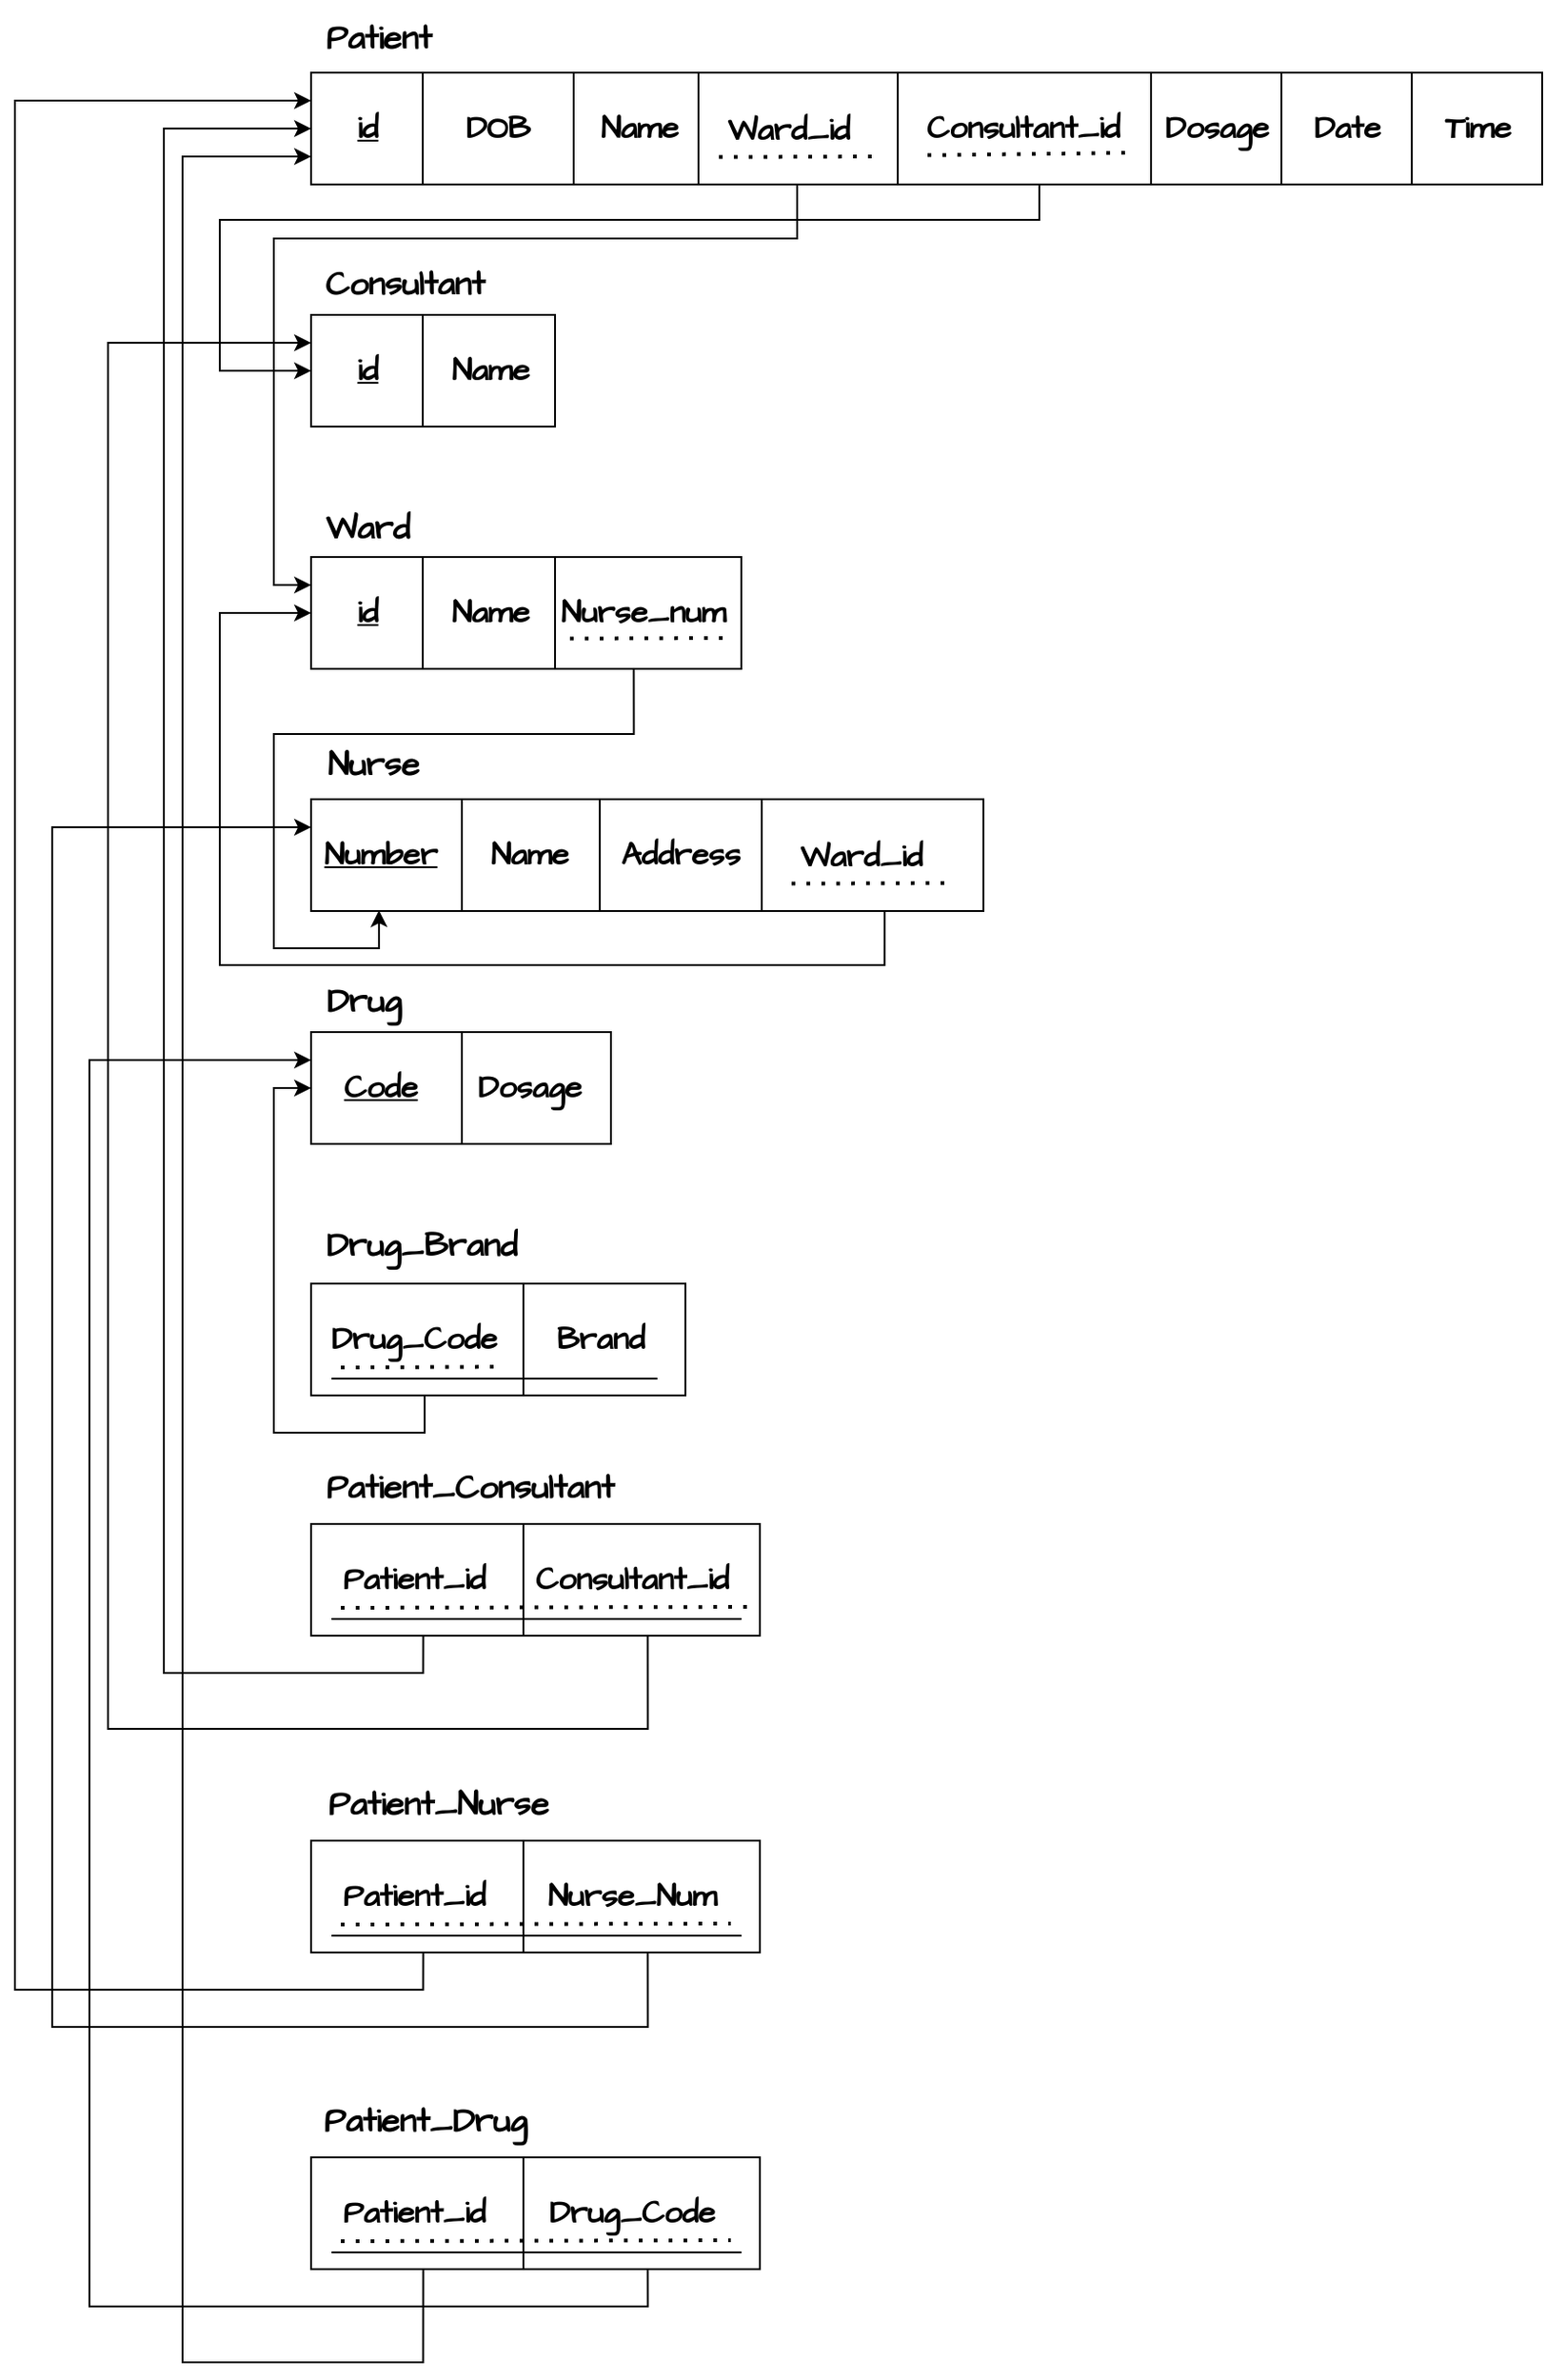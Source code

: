 <mxfile version="24.8.3">
  <diagram id="R2lEEEUBdFMjLlhIrx00" name="Page-1">
    <mxGraphModel dx="6100" dy="2845" grid="1" gridSize="10" guides="1" tooltips="1" connect="1" arrows="1" fold="1" page="1" pageScale="1" pageWidth="850" pageHeight="1100" math="0" shadow="0" extFonts="Permanent Marker^https://fonts.googleapis.com/css?family=Permanent+Marker">
      <root>
        <mxCell id="0" />
        <mxCell id="1" parent="0" />
        <mxCell id="RnRT4OO264XmgmjiF1xj-62" style="edgeStyle=orthogonalEdgeStyle;rounded=0;orthogonalLoop=1;jettySize=auto;html=1;exitX=0.75;exitY=1;exitDx=0;exitDy=0;entryX=0;entryY=0.25;entryDx=0;entryDy=0;" edge="1" parent="1" source="RnRT4OO264XmgmjiF1xj-3" target="RnRT4OO264XmgmjiF1xj-21">
          <mxGeometry relative="1" as="geometry">
            <Array as="points">
              <mxPoint x="380" y="171" />
              <mxPoint x="380" y="200" />
              <mxPoint x="99" y="200" />
              <mxPoint x="99" y="386" />
            </Array>
          </mxGeometry>
        </mxCell>
        <mxCell id="RnRT4OO264XmgmjiF1xj-68" style="edgeStyle=orthogonalEdgeStyle;rounded=0;orthogonalLoop=1;jettySize=auto;html=1;exitX=0.75;exitY=1;exitDx=0;exitDy=0;entryX=0;entryY=0.5;entryDx=0;entryDy=0;" edge="1" parent="1" source="RnRT4OO264XmgmjiF1xj-3" target="RnRT4OO264XmgmjiF1xj-14">
          <mxGeometry relative="1" as="geometry">
            <Array as="points">
              <mxPoint x="510" y="171" />
              <mxPoint x="510" y="190" />
              <mxPoint x="70" y="190" />
              <mxPoint x="70" y="271" />
            </Array>
          </mxGeometry>
        </mxCell>
        <mxCell id="RnRT4OO264XmgmjiF1xj-3" value="" style="rounded=0;whiteSpace=wrap;html=1;fontFamily=Architects Daughter;fontSource=https%3A%2F%2Ffonts.googleapis.com%2Fcss%3Ffamily%3DArchitects%2BDaughter;" vertex="1" parent="1">
          <mxGeometry x="119" y="111" width="661" height="60" as="geometry" />
        </mxCell>
        <mxCell id="RnRT4OO264XmgmjiF1xj-4" value="" style="endArrow=none;html=1;rounded=0;fontFamily=Architects Daughter;fontSource=https%3A%2F%2Ffonts.googleapis.com%2Fcss%3Ffamily%3DArchitects%2BDaughter;" edge="1" parent="1">
          <mxGeometry width="50" height="50" relative="1" as="geometry">
            <mxPoint x="179" y="171" as="sourcePoint" />
            <mxPoint x="179" y="111" as="targetPoint" />
          </mxGeometry>
        </mxCell>
        <mxCell id="RnRT4OO264XmgmjiF1xj-6" value="&lt;font style=&quot;font-size: 18px;&quot;&gt;&lt;b style=&quot;font-size: 18px;&quot;&gt;Patient&lt;/b&gt;&lt;/font&gt;" style="text;html=1;align=center;verticalAlign=middle;resizable=0;points=[];autosize=1;strokeColor=none;fillColor=none;fontFamily=Architects Daughter;fontSource=https%3A%2F%2Ffonts.googleapis.com%2Fcss%3Ffamily%3DArchitects%2BDaughter;fontSize=18;" vertex="1" parent="1">
          <mxGeometry x="115" y="72" width="80" height="40" as="geometry" />
        </mxCell>
        <mxCell id="RnRT4OO264XmgmjiF1xj-7" value="&lt;font style=&quot;font-size: 17px;&quot;&gt;&lt;b&gt;id&lt;/b&gt;&lt;/font&gt;" style="text;html=1;align=center;verticalAlign=middle;resizable=0;points=[];autosize=1;strokeColor=none;fillColor=none;fontStyle=4;fontFamily=Architects Daughter;fontSource=https%3A%2F%2Ffonts.googleapis.com%2Fcss%3Ffamily%3DArchitects%2BDaughter;" vertex="1" parent="1">
          <mxGeometry x="134" y="126" width="30" height="30" as="geometry" />
        </mxCell>
        <mxCell id="RnRT4OO264XmgmjiF1xj-8" value="&lt;font style=&quot;font-size: 17px;&quot;&gt;&lt;b&gt;DOB&lt;/b&gt;&lt;/font&gt;" style="text;html=1;align=center;verticalAlign=middle;resizable=0;points=[];autosize=1;strokeColor=none;fillColor=none;fontFamily=Architects Daughter;fontSource=https%3A%2F%2Ffonts.googleapis.com%2Fcss%3Ffamily%3DArchitects%2BDaughter;" vertex="1" parent="1">
          <mxGeometry x="189" y="126" width="60" height="30" as="geometry" />
        </mxCell>
        <mxCell id="RnRT4OO264XmgmjiF1xj-9" value="" style="endArrow=none;html=1;rounded=0;fontFamily=Architects Daughter;fontSource=https%3A%2F%2Ffonts.googleapis.com%2Fcss%3Ffamily%3DArchitects%2BDaughter;" edge="1" parent="1">
          <mxGeometry width="50" height="50" relative="1" as="geometry">
            <mxPoint x="260" y="171" as="sourcePoint" />
            <mxPoint x="260" y="111" as="targetPoint" />
          </mxGeometry>
        </mxCell>
        <mxCell id="RnRT4OO264XmgmjiF1xj-12" value="&lt;font style=&quot;font-size: 17px;&quot;&gt;&lt;b&gt;Name&lt;/b&gt;&lt;/font&gt;" style="text;html=1;align=center;verticalAlign=middle;resizable=0;points=[];autosize=1;strokeColor=none;fillColor=none;fontFamily=Architects Daughter;fontSource=https%3A%2F%2Ffonts.googleapis.com%2Fcss%3Ffamily%3DArchitects%2BDaughter;" vertex="1" parent="1">
          <mxGeometry x="260" y="126" width="70" height="30" as="geometry" />
        </mxCell>
        <mxCell id="RnRT4OO264XmgmjiF1xj-14" value="" style="rounded=0;whiteSpace=wrap;html=1;fontFamily=Architects Daughter;fontSource=https%3A%2F%2Ffonts.googleapis.com%2Fcss%3Ffamily%3DArchitects%2BDaughter;" vertex="1" parent="1">
          <mxGeometry x="119" y="241" width="131" height="60" as="geometry" />
        </mxCell>
        <mxCell id="RnRT4OO264XmgmjiF1xj-15" value="" style="endArrow=none;html=1;rounded=0;fontFamily=Architects Daughter;fontSource=https%3A%2F%2Ffonts.googleapis.com%2Fcss%3Ffamily%3DArchitects%2BDaughter;" edge="1" parent="1">
          <mxGeometry width="50" height="50" relative="1" as="geometry">
            <mxPoint x="179" y="301" as="sourcePoint" />
            <mxPoint x="179" y="241" as="targetPoint" />
          </mxGeometry>
        </mxCell>
        <mxCell id="RnRT4OO264XmgmjiF1xj-16" value="&lt;span style=&quot;font-size: 18px;&quot;&gt;&lt;b style=&quot;font-size: 18px;&quot;&gt;Consultant&lt;/b&gt;&lt;/span&gt;" style="text;html=1;align=center;verticalAlign=middle;resizable=0;points=[];autosize=1;strokeColor=none;fillColor=none;fontFamily=Architects Daughter;fontSource=https%3A%2F%2Ffonts.googleapis.com%2Fcss%3Ffamily%3DArchitects%2BDaughter;fontSize=18;" vertex="1" parent="1">
          <mxGeometry x="114" y="204" width="110" height="40" as="geometry" />
        </mxCell>
        <mxCell id="RnRT4OO264XmgmjiF1xj-17" value="&lt;font style=&quot;font-size: 17px;&quot;&gt;&lt;b&gt;id&lt;/b&gt;&lt;/font&gt;" style="text;html=1;align=center;verticalAlign=middle;resizable=0;points=[];autosize=1;strokeColor=none;fillColor=none;fontStyle=4;fontFamily=Architects Daughter;fontSource=https%3A%2F%2Ffonts.googleapis.com%2Fcss%3Ffamily%3DArchitects%2BDaughter;" vertex="1" parent="1">
          <mxGeometry x="134" y="256" width="30" height="30" as="geometry" />
        </mxCell>
        <mxCell id="RnRT4OO264XmgmjiF1xj-20" value="&lt;font style=&quot;font-size: 17px;&quot;&gt;&lt;b&gt;Name&lt;/b&gt;&lt;/font&gt;" style="text;html=1;align=center;verticalAlign=middle;resizable=0;points=[];autosize=1;strokeColor=none;fillColor=none;fontFamily=Architects Daughter;fontSource=https%3A%2F%2Ffonts.googleapis.com%2Fcss%3Ffamily%3DArchitects%2BDaughter;" vertex="1" parent="1">
          <mxGeometry x="180" y="256" width="70" height="30" as="geometry" />
        </mxCell>
        <mxCell id="RnRT4OO264XmgmjiF1xj-21" value="" style="rounded=0;whiteSpace=wrap;html=1;fontFamily=Architects Daughter;fontSource=https%3A%2F%2Ffonts.googleapis.com%2Fcss%3Ffamily%3DArchitects%2BDaughter;" vertex="1" parent="1">
          <mxGeometry x="119" y="371" width="231" height="60" as="geometry" />
        </mxCell>
        <mxCell id="RnRT4OO264XmgmjiF1xj-22" value="" style="endArrow=none;html=1;rounded=0;fontFamily=Architects Daughter;fontSource=https%3A%2F%2Ffonts.googleapis.com%2Fcss%3Ffamily%3DArchitects%2BDaughter;" edge="1" parent="1">
          <mxGeometry width="50" height="50" relative="1" as="geometry">
            <mxPoint x="179" y="431" as="sourcePoint" />
            <mxPoint x="179" y="371" as="targetPoint" />
          </mxGeometry>
        </mxCell>
        <mxCell id="RnRT4OO264XmgmjiF1xj-23" value="&lt;span style=&quot;font-size: 18px;&quot;&gt;&lt;b style=&quot;font-size: 18px;&quot;&gt;Ward&lt;/b&gt;&lt;/span&gt;" style="text;html=1;align=center;verticalAlign=middle;resizable=0;points=[];autosize=1;strokeColor=none;fillColor=none;fontFamily=Architects Daughter;fontSource=https%3A%2F%2Ffonts.googleapis.com%2Fcss%3Ffamily%3DArchitects%2BDaughter;fontSize=18;" vertex="1" parent="1">
          <mxGeometry x="114" y="335" width="70" height="40" as="geometry" />
        </mxCell>
        <mxCell id="RnRT4OO264XmgmjiF1xj-24" value="&lt;font style=&quot;font-size: 17px;&quot;&gt;&lt;b&gt;id&lt;/b&gt;&lt;/font&gt;" style="text;html=1;align=center;verticalAlign=middle;resizable=0;points=[];autosize=1;strokeColor=none;fillColor=none;fontStyle=4;fontFamily=Architects Daughter;fontSource=https%3A%2F%2Ffonts.googleapis.com%2Fcss%3Ffamily%3DArchitects%2BDaughter;" vertex="1" parent="1">
          <mxGeometry x="134" y="386" width="30" height="30" as="geometry" />
        </mxCell>
        <mxCell id="RnRT4OO264XmgmjiF1xj-25" value="&lt;font style=&quot;font-size: 17px;&quot;&gt;&lt;b&gt;Name&lt;/b&gt;&lt;/font&gt;" style="text;html=1;align=center;verticalAlign=middle;resizable=0;points=[];autosize=1;strokeColor=none;fillColor=none;fontFamily=Architects Daughter;fontSource=https%3A%2F%2Ffonts.googleapis.com%2Fcss%3Ffamily%3DArchitects%2BDaughter;" vertex="1" parent="1">
          <mxGeometry x="180" y="386" width="70" height="30" as="geometry" />
        </mxCell>
        <mxCell id="RnRT4OO264XmgmjiF1xj-57" style="edgeStyle=orthogonalEdgeStyle;rounded=0;orthogonalLoop=1;jettySize=auto;html=1;exitX=0.853;exitY=0.967;exitDx=0;exitDy=0;entryX=0;entryY=0.5;entryDx=0;entryDy=0;exitPerimeter=0;" edge="1" parent="1" source="RnRT4OO264XmgmjiF1xj-26" target="RnRT4OO264XmgmjiF1xj-21">
          <mxGeometry relative="1" as="geometry">
            <Array as="points">
              <mxPoint x="427" y="590" />
              <mxPoint x="70" y="590" />
              <mxPoint x="70" y="401" />
            </Array>
          </mxGeometry>
        </mxCell>
        <mxCell id="RnRT4OO264XmgmjiF1xj-26" value="" style="rounded=0;whiteSpace=wrap;html=1;fontFamily=Architects Daughter;fontSource=https%3A%2F%2Ffonts.googleapis.com%2Fcss%3Ffamily%3DArchitects%2BDaughter;" vertex="1" parent="1">
          <mxGeometry x="119" y="501" width="361" height="60" as="geometry" />
        </mxCell>
        <mxCell id="RnRT4OO264XmgmjiF1xj-27" value="" style="endArrow=none;html=1;rounded=0;fontFamily=Architects Daughter;fontSource=https%3A%2F%2Ffonts.googleapis.com%2Fcss%3Ffamily%3DArchitects%2BDaughter;" edge="1" parent="1">
          <mxGeometry width="50" height="50" relative="1" as="geometry">
            <mxPoint x="200" y="561" as="sourcePoint" />
            <mxPoint x="200" y="501" as="targetPoint" />
          </mxGeometry>
        </mxCell>
        <mxCell id="RnRT4OO264XmgmjiF1xj-28" value="&lt;span style=&quot;font-size: 18px;&quot;&gt;&lt;b style=&quot;font-size: 18px;&quot;&gt;Nurse&lt;/b&gt;&lt;/span&gt;" style="text;html=1;align=center;verticalAlign=middle;resizable=0;points=[];autosize=1;strokeColor=none;fillColor=none;fontFamily=Architects Daughter;fontSource=https%3A%2F%2Ffonts.googleapis.com%2Fcss%3Ffamily%3DArchitects%2BDaughter;fontSize=18;" vertex="1" parent="1">
          <mxGeometry x="117" y="462" width="70" height="40" as="geometry" />
        </mxCell>
        <mxCell id="RnRT4OO264XmgmjiF1xj-29" value="&lt;font style=&quot;font-size: 17px;&quot;&gt;&lt;b&gt;Number&lt;/b&gt;&lt;/font&gt;" style="text;html=1;align=center;verticalAlign=middle;resizable=0;points=[];autosize=1;strokeColor=none;fillColor=none;fontStyle=4;fontFamily=Architects Daughter;fontSource=https%3A%2F%2Ffonts.googleapis.com%2Fcss%3Ffamily%3DArchitects%2BDaughter;" vertex="1" parent="1">
          <mxGeometry x="116" y="516" width="80" height="30" as="geometry" />
        </mxCell>
        <mxCell id="RnRT4OO264XmgmjiF1xj-30" value="&lt;font style=&quot;font-size: 17px;&quot;&gt;&lt;b&gt;Name&lt;/b&gt;&lt;/font&gt;" style="text;html=1;align=center;verticalAlign=middle;resizable=0;points=[];autosize=1;strokeColor=none;fillColor=none;fontFamily=Architects Daughter;fontSource=https%3A%2F%2Ffonts.googleapis.com%2Fcss%3Ffamily%3DArchitects%2BDaughter;" vertex="1" parent="1">
          <mxGeometry x="201" y="516" width="70" height="30" as="geometry" />
        </mxCell>
        <mxCell id="RnRT4OO264XmgmjiF1xj-31" value="" style="endArrow=none;html=1;rounded=0;fontFamily=Architects Daughter;fontSource=https%3A%2F%2Ffonts.googleapis.com%2Fcss%3Ffamily%3DArchitects%2BDaughter;" edge="1" parent="1">
          <mxGeometry width="50" height="50" relative="1" as="geometry">
            <mxPoint x="274" y="561" as="sourcePoint" />
            <mxPoint x="274" y="501" as="targetPoint" />
          </mxGeometry>
        </mxCell>
        <mxCell id="RnRT4OO264XmgmjiF1xj-32" value="&lt;font style=&quot;font-size: 17px;&quot;&gt;&lt;b&gt;Address&lt;/b&gt;&lt;/font&gt;" style="text;html=1;align=center;verticalAlign=middle;resizable=0;points=[];autosize=1;strokeColor=none;fillColor=none;fontFamily=Architects Daughter;fontSource=https%3A%2F%2Ffonts.googleapis.com%2Fcss%3Ffamily%3DArchitects%2BDaughter;" vertex="1" parent="1">
          <mxGeometry x="272" y="516" width="90" height="30" as="geometry" />
        </mxCell>
        <mxCell id="RnRT4OO264XmgmjiF1xj-33" value="" style="rounded=0;whiteSpace=wrap;html=1;fontFamily=Architects Daughter;fontSource=https%3A%2F%2Ffonts.googleapis.com%2Fcss%3Ffamily%3DArchitects%2BDaughter;" vertex="1" parent="1">
          <mxGeometry x="119" y="626" width="161" height="60" as="geometry" />
        </mxCell>
        <mxCell id="RnRT4OO264XmgmjiF1xj-34" value="" style="endArrow=none;html=1;rounded=0;fontFamily=Architects Daughter;fontSource=https%3A%2F%2Ffonts.googleapis.com%2Fcss%3Ffamily%3DArchitects%2BDaughter;" edge="1" parent="1">
          <mxGeometry width="50" height="50" relative="1" as="geometry">
            <mxPoint x="200" y="686" as="sourcePoint" />
            <mxPoint x="200" y="626" as="targetPoint" />
          </mxGeometry>
        </mxCell>
        <mxCell id="RnRT4OO264XmgmjiF1xj-35" value="&lt;font style=&quot;font-size: 17px;&quot;&gt;&lt;b&gt;Code&lt;/b&gt;&lt;/font&gt;" style="text;html=1;align=center;verticalAlign=middle;resizable=0;points=[];autosize=1;strokeColor=none;fillColor=none;fontStyle=4;fontFamily=Architects Daughter;fontSource=https%3A%2F%2Ffonts.googleapis.com%2Fcss%3Ffamily%3DArchitects%2BDaughter;" vertex="1" parent="1">
          <mxGeometry x="126" y="641" width="60" height="30" as="geometry" />
        </mxCell>
        <mxCell id="RnRT4OO264XmgmjiF1xj-36" value="&lt;font style=&quot;font-size: 17px;&quot;&gt;&lt;b&gt;Dosage&lt;/b&gt;&lt;/font&gt;" style="text;html=1;align=center;verticalAlign=middle;resizable=0;points=[];autosize=1;strokeColor=none;fillColor=none;fontFamily=Architects Daughter;fontSource=https%3A%2F%2Ffonts.googleapis.com%2Fcss%3Ffamily%3DArchitects%2BDaughter;" vertex="1" parent="1">
          <mxGeometry x="196" y="641" width="80" height="30" as="geometry" />
        </mxCell>
        <mxCell id="RnRT4OO264XmgmjiF1xj-39" value="&lt;span style=&quot;font-size: 18px;&quot;&gt;&lt;b style=&quot;font-size: 18px;&quot;&gt;Drug&lt;/b&gt;&lt;/span&gt;" style="text;html=1;align=center;verticalAlign=middle;resizable=0;points=[];autosize=1;strokeColor=none;fillColor=none;fontFamily=Architects Daughter;fontSource=https%3A%2F%2Ffonts.googleapis.com%2Fcss%3Ffamily%3DArchitects%2BDaughter;fontSize=18;" vertex="1" parent="1">
          <mxGeometry x="117" y="589" width="60" height="40" as="geometry" />
        </mxCell>
        <mxCell id="RnRT4OO264XmgmjiF1xj-47" style="edgeStyle=orthogonalEdgeStyle;rounded=0;orthogonalLoop=1;jettySize=auto;html=1;exitX=0.25;exitY=1;exitDx=0;exitDy=0;entryX=0;entryY=0.5;entryDx=0;entryDy=0;" edge="1" parent="1" source="RnRT4OO264XmgmjiF1xj-40" target="RnRT4OO264XmgmjiF1xj-33">
          <mxGeometry relative="1" as="geometry">
            <Array as="points">
              <mxPoint x="180" y="821" />
              <mxPoint x="180" y="841" />
              <mxPoint x="99" y="841" />
              <mxPoint x="99" y="656" />
            </Array>
          </mxGeometry>
        </mxCell>
        <mxCell id="RnRT4OO264XmgmjiF1xj-40" value="" style="rounded=0;whiteSpace=wrap;html=1;fontFamily=Architects Daughter;fontSource=https%3A%2F%2Ffonts.googleapis.com%2Fcss%3Ffamily%3DArchitects%2BDaughter;" vertex="1" parent="1">
          <mxGeometry x="119" y="761" width="201" height="60" as="geometry" />
        </mxCell>
        <mxCell id="RnRT4OO264XmgmjiF1xj-41" value="" style="endArrow=none;html=1;rounded=0;fontFamily=Architects Daughter;fontSource=https%3A%2F%2Ffonts.googleapis.com%2Fcss%3Ffamily%3DArchitects%2BDaughter;" edge="1" parent="1">
          <mxGeometry width="50" height="50" relative="1" as="geometry">
            <mxPoint x="233.02" y="821" as="sourcePoint" />
            <mxPoint x="233.02" y="761" as="targetPoint" />
          </mxGeometry>
        </mxCell>
        <mxCell id="RnRT4OO264XmgmjiF1xj-42" value="&lt;font style=&quot;font-size: 17px;&quot;&gt;&lt;b&gt;Drug_Code&lt;/b&gt;&lt;/font&gt;" style="text;html=1;align=center;verticalAlign=middle;resizable=0;points=[];autosize=1;strokeColor=none;fillColor=none;fontStyle=0;fontFamily=Architects Daughter;fontSource=https%3A%2F%2Ffonts.googleapis.com%2Fcss%3Ffamily%3DArchitects%2BDaughter;" vertex="1" parent="1">
          <mxGeometry x="119" y="776" width="110" height="30" as="geometry" />
        </mxCell>
        <mxCell id="RnRT4OO264XmgmjiF1xj-43" value="&lt;font style=&quot;font-size: 17px;&quot;&gt;&lt;b&gt;Brand&lt;/b&gt;&lt;/font&gt;" style="text;html=1;align=center;verticalAlign=middle;resizable=0;points=[];autosize=1;strokeColor=none;fillColor=none;fontFamily=Architects Daughter;fontSource=https%3A%2F%2Ffonts.googleapis.com%2Fcss%3Ffamily%3DArchitects%2BDaughter;" vertex="1" parent="1">
          <mxGeometry x="239" y="776" width="70" height="30" as="geometry" />
        </mxCell>
        <mxCell id="RnRT4OO264XmgmjiF1xj-44" value="&lt;span style=&quot;font-size: 18px;&quot;&gt;&lt;b style=&quot;font-size: 18px;&quot;&gt;Drug_Brand&lt;/b&gt;&lt;/span&gt;" style="text;html=1;align=center;verticalAlign=middle;resizable=0;points=[];autosize=1;strokeColor=none;fillColor=none;fontFamily=Architects Daughter;fontSource=https%3A%2F%2Ffonts.googleapis.com%2Fcss%3Ffamily%3DArchitects%2BDaughter;fontSize=18;" vertex="1" parent="1">
          <mxGeometry x="113" y="720" width="130" height="40" as="geometry" />
        </mxCell>
        <mxCell id="RnRT4OO264XmgmjiF1xj-45" value="" style="endArrow=none;dashed=1;html=1;dashPattern=1 3;strokeWidth=2;rounded=0;entryX=0.916;entryY=1.121;entryDx=0;entryDy=0;entryPerimeter=0;" edge="1" parent="1">
          <mxGeometry width="50" height="50" relative="1" as="geometry">
            <mxPoint x="135" y="806" as="sourcePoint" />
            <mxPoint x="220.76" y="805.63" as="targetPoint" />
          </mxGeometry>
        </mxCell>
        <mxCell id="RnRT4OO264XmgmjiF1xj-46" value="" style="endArrow=none;html=1;rounded=0;entryX=0.95;entryY=0.9;entryDx=0;entryDy=0;entryPerimeter=0;" edge="1" parent="1">
          <mxGeometry width="50" height="50" relative="1" as="geometry">
            <mxPoint x="130" y="812" as="sourcePoint" />
            <mxPoint x="304.95" y="812" as="targetPoint" />
          </mxGeometry>
        </mxCell>
        <mxCell id="RnRT4OO264XmgmjiF1xj-48" value="" style="endArrow=none;html=1;rounded=0;fontFamily=Architects Daughter;fontSource=https%3A%2F%2Ffonts.googleapis.com%2Fcss%3Ffamily%3DArchitects%2BDaughter;" edge="1" parent="1">
          <mxGeometry width="50" height="50" relative="1" as="geometry">
            <mxPoint x="250" y="431" as="sourcePoint" />
            <mxPoint x="250" y="371" as="targetPoint" />
          </mxGeometry>
        </mxCell>
        <mxCell id="RnRT4OO264XmgmjiF1xj-49" value="&lt;font style=&quot;font-size: 17px;&quot;&gt;&lt;b&gt;Nurse_num&lt;/b&gt;&lt;/font&gt;" style="text;html=1;align=center;verticalAlign=middle;resizable=0;points=[];autosize=1;strokeColor=none;fillColor=none;fontFamily=Architects Daughter;fontSource=https%3A%2F%2Ffonts.googleapis.com%2Fcss%3Ffamily%3DArchitects%2BDaughter;" vertex="1" parent="1">
          <mxGeometry x="242" y="386" width="110" height="30" as="geometry" />
        </mxCell>
        <mxCell id="RnRT4OO264XmgmjiF1xj-50" value="" style="endArrow=none;dashed=1;html=1;dashPattern=1 3;strokeWidth=2;rounded=0;entryX=0.919;entryY=0.949;entryDx=0;entryDy=0;entryPerimeter=0;" edge="1" parent="1">
          <mxGeometry width="50" height="50" relative="1" as="geometry">
            <mxPoint x="258" y="414.78" as="sourcePoint" />
            <mxPoint x="340.09" y="414.47" as="targetPoint" />
          </mxGeometry>
        </mxCell>
        <mxCell id="RnRT4OO264XmgmjiF1xj-52" style="edgeStyle=orthogonalEdgeStyle;rounded=0;orthogonalLoop=1;jettySize=auto;html=1;exitX=0.75;exitY=1;exitDx=0;exitDy=0;entryX=0.101;entryY=0.993;entryDx=0;entryDy=0;entryPerimeter=0;" edge="1" parent="1" source="RnRT4OO264XmgmjiF1xj-21" target="RnRT4OO264XmgmjiF1xj-26">
          <mxGeometry relative="1" as="geometry" />
        </mxCell>
        <mxCell id="RnRT4OO264XmgmjiF1xj-54" value="&lt;span style=&quot;font-size: 17px;&quot;&gt;&lt;b&gt;Ward_id&lt;/b&gt;&lt;/span&gt;" style="text;html=1;align=center;verticalAlign=middle;resizable=0;points=[];autosize=1;strokeColor=none;fillColor=none;fontFamily=Architects Daughter;fontSource=https%3A%2F%2Ffonts.googleapis.com%2Fcss%3Ffamily%3DArchitects%2BDaughter;" vertex="1" parent="1">
          <mxGeometry x="369" y="517" width="90" height="30" as="geometry" />
        </mxCell>
        <mxCell id="RnRT4OO264XmgmjiF1xj-55" value="" style="endArrow=none;html=1;rounded=0;fontFamily=Architects Daughter;fontSource=https%3A%2F%2Ffonts.googleapis.com%2Fcss%3Ffamily%3DArchitects%2BDaughter;" edge="1" parent="1">
          <mxGeometry width="50" height="50" relative="1" as="geometry">
            <mxPoint x="361" y="561" as="sourcePoint" />
            <mxPoint x="361" y="501" as="targetPoint" />
          </mxGeometry>
        </mxCell>
        <mxCell id="RnRT4OO264XmgmjiF1xj-56" value="" style="endArrow=none;dashed=1;html=1;dashPattern=1 3;strokeWidth=2;rounded=0;entryX=0.919;entryY=0.949;entryDx=0;entryDy=0;entryPerimeter=0;" edge="1" parent="1">
          <mxGeometry width="50" height="50" relative="1" as="geometry">
            <mxPoint x="377" y="546.31" as="sourcePoint" />
            <mxPoint x="459.09" y="546" as="targetPoint" />
          </mxGeometry>
        </mxCell>
        <mxCell id="RnRT4OO264XmgmjiF1xj-58" value="" style="endArrow=none;dashed=1;html=1;dashPattern=1 3;strokeWidth=2;rounded=0;entryX=0.919;entryY=0.949;entryDx=0;entryDy=0;entryPerimeter=0;" edge="1" parent="1">
          <mxGeometry width="50" height="50" relative="1" as="geometry">
            <mxPoint x="338" y="156.31" as="sourcePoint" />
            <mxPoint x="420.09" y="156" as="targetPoint" />
          </mxGeometry>
        </mxCell>
        <mxCell id="RnRT4OO264XmgmjiF1xj-59" value="&lt;span style=&quot;font-size: 17px;&quot;&gt;&lt;b&gt;Ward_id&lt;/b&gt;&lt;/span&gt;" style="text;html=1;align=center;verticalAlign=middle;resizable=0;points=[];autosize=1;strokeColor=none;fillColor=none;fontFamily=Architects Daughter;fontSource=https%3A%2F%2Ffonts.googleapis.com%2Fcss%3Ffamily%3DArchitects%2BDaughter;" vertex="1" parent="1">
          <mxGeometry x="330" y="127" width="90" height="30" as="geometry" />
        </mxCell>
        <mxCell id="RnRT4OO264XmgmjiF1xj-61" value="" style="endArrow=none;html=1;rounded=0;fontFamily=Architects Daughter;fontSource=https%3A%2F%2Ffonts.googleapis.com%2Fcss%3Ffamily%3DArchitects%2BDaughter;" edge="1" parent="1">
          <mxGeometry width="50" height="50" relative="1" as="geometry">
            <mxPoint x="327" y="171" as="sourcePoint" />
            <mxPoint x="327" y="111" as="targetPoint" />
          </mxGeometry>
        </mxCell>
        <mxCell id="RnRT4OO264XmgmjiF1xj-64" value="" style="endArrow=none;dashed=1;html=1;dashPattern=1 3;strokeWidth=2;rounded=0;entryX=0.919;entryY=0.949;entryDx=0;entryDy=0;entryPerimeter=0;" edge="1" parent="1">
          <mxGeometry width="50" height="50" relative="1" as="geometry">
            <mxPoint x="532.09" y="155" as="sourcePoint" />
            <mxPoint x="532.09" y="155" as="targetPoint" />
          </mxGeometry>
        </mxCell>
        <mxCell id="RnRT4OO264XmgmjiF1xj-66" value="" style="endArrow=none;html=1;rounded=0;fontFamily=Architects Daughter;fontSource=https%3A%2F%2Ffonts.googleapis.com%2Fcss%3Ffamily%3DArchitects%2BDaughter;" edge="1" parent="1">
          <mxGeometry width="50" height="50" relative="1" as="geometry">
            <mxPoint x="434" y="171" as="sourcePoint" />
            <mxPoint x="434" y="111" as="targetPoint" />
          </mxGeometry>
        </mxCell>
        <mxCell id="RnRT4OO264XmgmjiF1xj-67" value="" style="endArrow=none;dashed=1;html=1;dashPattern=1 3;strokeWidth=2;rounded=0;entryX=0.954;entryY=0.933;entryDx=0;entryDy=0;entryPerimeter=0;" edge="1" parent="1" target="RnRT4OO264XmgmjiF1xj-65">
          <mxGeometry width="50" height="50" relative="1" as="geometry">
            <mxPoint x="450" y="155.31" as="sourcePoint" />
            <mxPoint x="560.47" y="153.47" as="targetPoint" />
          </mxGeometry>
        </mxCell>
        <mxCell id="RnRT4OO264XmgmjiF1xj-65" value="&lt;span style=&quot;font-size: 17px;&quot;&gt;&lt;b&gt;Consultant_id&lt;/b&gt;&lt;/span&gt;" style="text;html=1;align=center;verticalAlign=middle;resizable=0;points=[];autosize=1;strokeColor=none;fillColor=none;fontFamily=Architects Daughter;fontSource=https%3A%2F%2Ffonts.googleapis.com%2Fcss%3Ffamily%3DArchitects%2BDaughter;" vertex="1" parent="1">
          <mxGeometry x="436" y="126" width="130" height="30" as="geometry" />
        </mxCell>
        <mxCell id="RnRT4OO264XmgmjiF1xj-79" style="edgeStyle=orthogonalEdgeStyle;rounded=0;orthogonalLoop=1;jettySize=auto;html=1;exitX=0.25;exitY=1;exitDx=0;exitDy=0;entryX=0;entryY=0.5;entryDx=0;entryDy=0;" edge="1" parent="1" source="RnRT4OO264XmgmjiF1xj-69" target="RnRT4OO264XmgmjiF1xj-3">
          <mxGeometry relative="1" as="geometry">
            <Array as="points">
              <mxPoint x="179" y="970" />
              <mxPoint x="40" y="970" />
              <mxPoint x="40" y="141" />
            </Array>
          </mxGeometry>
        </mxCell>
        <mxCell id="RnRT4OO264XmgmjiF1xj-80" style="edgeStyle=orthogonalEdgeStyle;rounded=0;orthogonalLoop=1;jettySize=auto;html=1;exitX=0.75;exitY=1;exitDx=0;exitDy=0;entryX=0;entryY=0.25;entryDx=0;entryDy=0;" edge="1" parent="1" source="RnRT4OO264XmgmjiF1xj-69" target="RnRT4OO264XmgmjiF1xj-14">
          <mxGeometry relative="1" as="geometry">
            <Array as="points">
              <mxPoint x="300" y="1000" />
              <mxPoint x="10" y="1000" />
              <mxPoint x="10" y="256" />
            </Array>
          </mxGeometry>
        </mxCell>
        <mxCell id="RnRT4OO264XmgmjiF1xj-69" value="" style="rounded=0;whiteSpace=wrap;html=1;fontFamily=Architects Daughter;fontSource=https%3A%2F%2Ffonts.googleapis.com%2Fcss%3Ffamily%3DArchitects%2BDaughter;" vertex="1" parent="1">
          <mxGeometry x="119" y="890" width="241" height="60" as="geometry" />
        </mxCell>
        <mxCell id="RnRT4OO264XmgmjiF1xj-70" value="" style="endArrow=none;html=1;rounded=0;fontFamily=Architects Daughter;fontSource=https%3A%2F%2Ffonts.googleapis.com%2Fcss%3Ffamily%3DArchitects%2BDaughter;" edge="1" parent="1">
          <mxGeometry width="50" height="50" relative="1" as="geometry">
            <mxPoint x="233.02" y="950" as="sourcePoint" />
            <mxPoint x="233.02" y="890" as="targetPoint" />
          </mxGeometry>
        </mxCell>
        <mxCell id="RnRT4OO264XmgmjiF1xj-71" value="&lt;font style=&quot;font-size: 17px;&quot;&gt;&lt;b&gt;Patient_id&lt;/b&gt;&lt;/font&gt;" style="text;html=1;align=center;verticalAlign=middle;resizable=0;points=[];autosize=1;strokeColor=none;fillColor=none;fontStyle=0;fontFamily=Architects Daughter;fontSource=https%3A%2F%2Ffonts.googleapis.com%2Fcss%3Ffamily%3DArchitects%2BDaughter;" vertex="1" parent="1">
          <mxGeometry x="124" y="905" width="100" height="30" as="geometry" />
        </mxCell>
        <mxCell id="RnRT4OO264XmgmjiF1xj-72" value="&lt;font style=&quot;font-size: 17px;&quot;&gt;&lt;b&gt;Consultant_id&lt;/b&gt;&lt;/font&gt;" style="text;html=1;align=center;verticalAlign=middle;resizable=0;points=[];autosize=1;strokeColor=none;fillColor=none;fontFamily=Architects Daughter;fontSource=https%3A%2F%2Ffonts.googleapis.com%2Fcss%3Ffamily%3DArchitects%2BDaughter;" vertex="1" parent="1">
          <mxGeometry x="226" y="905" width="130" height="30" as="geometry" />
        </mxCell>
        <mxCell id="RnRT4OO264XmgmjiF1xj-73" value="" style="endArrow=none;dashed=1;html=1;dashPattern=1 3;strokeWidth=2;rounded=0;entryX=0.985;entryY=0.984;entryDx=0;entryDy=0;entryPerimeter=0;" edge="1" parent="1" target="RnRT4OO264XmgmjiF1xj-72">
          <mxGeometry width="50" height="50" relative="1" as="geometry">
            <mxPoint x="135" y="935" as="sourcePoint" />
            <mxPoint x="220.76" y="934.63" as="targetPoint" />
          </mxGeometry>
        </mxCell>
        <mxCell id="RnRT4OO264XmgmjiF1xj-74" value="" style="endArrow=none;html=1;rounded=0;entryX=0.959;entryY=0.85;entryDx=0;entryDy=0;entryPerimeter=0;" edge="1" parent="1" target="RnRT4OO264XmgmjiF1xj-69">
          <mxGeometry width="50" height="50" relative="1" as="geometry">
            <mxPoint x="130" y="941" as="sourcePoint" />
            <mxPoint x="304.95" y="941" as="targetPoint" />
          </mxGeometry>
        </mxCell>
        <mxCell id="RnRT4OO264XmgmjiF1xj-77" value="&lt;span style=&quot;font-size: 18px;&quot;&gt;&lt;b style=&quot;font-size: 18px;&quot;&gt;Patient_Consultant&lt;/b&gt;&lt;/span&gt;" style="text;html=1;align=center;verticalAlign=middle;resizable=0;points=[];autosize=1;strokeColor=none;fillColor=none;fontFamily=Architects Daughter;fontSource=https%3A%2F%2Ffonts.googleapis.com%2Fcss%3Ffamily%3DArchitects%2BDaughter;fontSize=18;" vertex="1" parent="1">
          <mxGeometry x="114" y="850" width="180" height="40" as="geometry" />
        </mxCell>
        <mxCell id="RnRT4OO264XmgmjiF1xj-94" style="edgeStyle=orthogonalEdgeStyle;rounded=0;orthogonalLoop=1;jettySize=auto;html=1;exitX=0.25;exitY=1;exitDx=0;exitDy=0;entryX=0;entryY=0.25;entryDx=0;entryDy=0;" edge="1" parent="1" source="RnRT4OO264XmgmjiF1xj-87" target="RnRT4OO264XmgmjiF1xj-3">
          <mxGeometry relative="1" as="geometry">
            <Array as="points">
              <mxPoint x="179" y="1140" />
              <mxPoint x="-40" y="1140" />
              <mxPoint x="-40" y="126" />
            </Array>
          </mxGeometry>
        </mxCell>
        <mxCell id="RnRT4OO264XmgmjiF1xj-95" style="edgeStyle=orthogonalEdgeStyle;rounded=0;orthogonalLoop=1;jettySize=auto;html=1;exitX=0.75;exitY=1;exitDx=0;exitDy=0;entryX=0;entryY=0.25;entryDx=0;entryDy=0;" edge="1" parent="1" source="RnRT4OO264XmgmjiF1xj-87" target="RnRT4OO264XmgmjiF1xj-26">
          <mxGeometry relative="1" as="geometry">
            <Array as="points">
              <mxPoint x="300" y="1160" />
              <mxPoint x="-20" y="1160" />
              <mxPoint x="-20" y="516" />
            </Array>
          </mxGeometry>
        </mxCell>
        <mxCell id="RnRT4OO264XmgmjiF1xj-87" value="" style="rounded=0;whiteSpace=wrap;html=1;fontFamily=Architects Daughter;fontSource=https%3A%2F%2Ffonts.googleapis.com%2Fcss%3Ffamily%3DArchitects%2BDaughter;" vertex="1" parent="1">
          <mxGeometry x="119" y="1060" width="241" height="60" as="geometry" />
        </mxCell>
        <mxCell id="RnRT4OO264XmgmjiF1xj-88" value="" style="endArrow=none;html=1;rounded=0;fontFamily=Architects Daughter;fontSource=https%3A%2F%2Ffonts.googleapis.com%2Fcss%3Ffamily%3DArchitects%2BDaughter;" edge="1" parent="1">
          <mxGeometry width="50" height="50" relative="1" as="geometry">
            <mxPoint x="233.02" y="1120" as="sourcePoint" />
            <mxPoint x="233.02" y="1060" as="targetPoint" />
          </mxGeometry>
        </mxCell>
        <mxCell id="RnRT4OO264XmgmjiF1xj-89" value="&lt;font style=&quot;font-size: 17px;&quot;&gt;&lt;b&gt;Patient_id&lt;/b&gt;&lt;/font&gt;" style="text;html=1;align=center;verticalAlign=middle;resizable=0;points=[];autosize=1;strokeColor=none;fillColor=none;fontStyle=0;fontFamily=Architects Daughter;fontSource=https%3A%2F%2Ffonts.googleapis.com%2Fcss%3Ffamily%3DArchitects%2BDaughter;" vertex="1" parent="1">
          <mxGeometry x="124" y="1075" width="100" height="30" as="geometry" />
        </mxCell>
        <mxCell id="RnRT4OO264XmgmjiF1xj-90" value="&lt;font style=&quot;font-size: 17px;&quot;&gt;&lt;b&gt;Nurse_Num&lt;/b&gt;&lt;/font&gt;" style="text;html=1;align=center;verticalAlign=middle;resizable=0;points=[];autosize=1;strokeColor=none;fillColor=none;fontFamily=Architects Daughter;fontSource=https%3A%2F%2Ffonts.googleapis.com%2Fcss%3Ffamily%3DArchitects%2BDaughter;" vertex="1" parent="1">
          <mxGeometry x="236" y="1075" width="110" height="30" as="geometry" />
        </mxCell>
        <mxCell id="RnRT4OO264XmgmjiF1xj-91" value="" style="endArrow=none;dashed=1;html=1;dashPattern=1 3;strokeWidth=2;rounded=0;entryX=0.985;entryY=0.984;entryDx=0;entryDy=0;entryPerimeter=0;" edge="1" target="RnRT4OO264XmgmjiF1xj-90" parent="1">
          <mxGeometry width="50" height="50" relative="1" as="geometry">
            <mxPoint x="135" y="1105" as="sourcePoint" />
            <mxPoint x="220.76" y="1104.63" as="targetPoint" />
          </mxGeometry>
        </mxCell>
        <mxCell id="RnRT4OO264XmgmjiF1xj-92" value="" style="endArrow=none;html=1;rounded=0;entryX=0.959;entryY=0.85;entryDx=0;entryDy=0;entryPerimeter=0;" edge="1" target="RnRT4OO264XmgmjiF1xj-87" parent="1">
          <mxGeometry width="50" height="50" relative="1" as="geometry">
            <mxPoint x="130" y="1111" as="sourcePoint" />
            <mxPoint x="304.95" y="1111" as="targetPoint" />
          </mxGeometry>
        </mxCell>
        <mxCell id="RnRT4OO264XmgmjiF1xj-93" value="&lt;span style=&quot;font-size: 18px;&quot;&gt;&lt;b style=&quot;font-size: 18px;&quot;&gt;Patient_Nurse&lt;/b&gt;&lt;/span&gt;" style="text;html=1;align=center;verticalAlign=middle;resizable=0;points=[];autosize=1;strokeColor=none;fillColor=none;fontFamily=Architects Daughter;fontSource=https%3A%2F%2Ffonts.googleapis.com%2Fcss%3Ffamily%3DArchitects%2BDaughter;fontSize=18;" vertex="1" parent="1">
          <mxGeometry x="117" y="1020" width="140" height="40" as="geometry" />
        </mxCell>
        <mxCell id="RnRT4OO264XmgmjiF1xj-96" value="&lt;font style=&quot;font-size: 17px;&quot;&gt;&lt;b&gt;Dosage&lt;/b&gt;&lt;/font&gt;" style="text;html=1;align=center;verticalAlign=middle;resizable=0;points=[];autosize=1;strokeColor=none;fillColor=none;fontFamily=Architects Daughter;fontSource=https%3A%2F%2Ffonts.googleapis.com%2Fcss%3Ffamily%3DArchitects%2BDaughter;" vertex="1" parent="1">
          <mxGeometry x="565" y="126" width="80" height="30" as="geometry" />
        </mxCell>
        <mxCell id="RnRT4OO264XmgmjiF1xj-97" value="" style="endArrow=none;html=1;rounded=0;fontFamily=Architects Daughter;fontSource=https%3A%2F%2Ffonts.googleapis.com%2Fcss%3Ffamily%3DArchitects%2BDaughter;" edge="1" parent="1">
          <mxGeometry width="50" height="50" relative="1" as="geometry">
            <mxPoint x="570" y="171" as="sourcePoint" />
            <mxPoint x="570" y="111" as="targetPoint" />
          </mxGeometry>
        </mxCell>
        <mxCell id="RnRT4OO264XmgmjiF1xj-98" value="&lt;span style=&quot;font-size: 17px;&quot;&gt;&lt;b&gt;Date&lt;/b&gt;&lt;/span&gt;" style="text;html=1;align=center;verticalAlign=middle;resizable=0;points=[];autosize=1;strokeColor=none;fillColor=none;fontFamily=Architects Daughter;fontSource=https%3A%2F%2Ffonts.googleapis.com%2Fcss%3Ffamily%3DArchitects%2BDaughter;" vertex="1" parent="1">
          <mxGeometry x="645" y="126" width="60" height="30" as="geometry" />
        </mxCell>
        <mxCell id="RnRT4OO264XmgmjiF1xj-99" value="" style="endArrow=none;html=1;rounded=0;fontFamily=Architects Daughter;fontSource=https%3A%2F%2Ffonts.googleapis.com%2Fcss%3Ffamily%3DArchitects%2BDaughter;" edge="1" parent="1">
          <mxGeometry width="50" height="50" relative="1" as="geometry">
            <mxPoint x="640" y="171" as="sourcePoint" />
            <mxPoint x="640" y="111" as="targetPoint" />
          </mxGeometry>
        </mxCell>
        <mxCell id="RnRT4OO264XmgmjiF1xj-100" value="&lt;font style=&quot;font-size: 17px;&quot;&gt;&lt;b&gt;Time&lt;/b&gt;&lt;/font&gt;" style="text;html=1;align=center;verticalAlign=middle;resizable=0;points=[];autosize=1;strokeColor=none;fillColor=none;fontFamily=Architects Daughter;fontSource=https%3A%2F%2Ffonts.googleapis.com%2Fcss%3Ffamily%3DArchitects%2BDaughter;" vertex="1" parent="1">
          <mxGeometry x="715" y="126" width="60" height="30" as="geometry" />
        </mxCell>
        <mxCell id="RnRT4OO264XmgmjiF1xj-101" value="" style="endArrow=none;html=1;rounded=0;fontFamily=Architects Daughter;fontSource=https%3A%2F%2Ffonts.googleapis.com%2Fcss%3Ffamily%3DArchitects%2BDaughter;" edge="1" parent="1">
          <mxGeometry width="50" height="50" relative="1" as="geometry">
            <mxPoint x="710" y="171" as="sourcePoint" />
            <mxPoint x="710" y="111" as="targetPoint" />
          </mxGeometry>
        </mxCell>
        <mxCell id="RnRT4OO264XmgmjiF1xj-109" style="edgeStyle=orthogonalEdgeStyle;rounded=0;orthogonalLoop=1;jettySize=auto;html=1;exitX=0.75;exitY=1;exitDx=0;exitDy=0;entryX=0;entryY=0.25;entryDx=0;entryDy=0;" edge="1" parent="1" source="RnRT4OO264XmgmjiF1xj-102" target="RnRT4OO264XmgmjiF1xj-33">
          <mxGeometry relative="1" as="geometry">
            <Array as="points">
              <mxPoint x="300" y="1310" />
              <mxPoint y="1310" />
              <mxPoint y="641" />
            </Array>
          </mxGeometry>
        </mxCell>
        <mxCell id="RnRT4OO264XmgmjiF1xj-110" style="edgeStyle=orthogonalEdgeStyle;rounded=0;orthogonalLoop=1;jettySize=auto;html=1;exitX=0.25;exitY=1;exitDx=0;exitDy=0;entryX=0;entryY=0.75;entryDx=0;entryDy=0;" edge="1" parent="1" source="RnRT4OO264XmgmjiF1xj-102" target="RnRT4OO264XmgmjiF1xj-3">
          <mxGeometry relative="1" as="geometry">
            <Array as="points">
              <mxPoint x="179" y="1340" />
              <mxPoint x="50" y="1340" />
              <mxPoint x="50" y="156" />
            </Array>
          </mxGeometry>
        </mxCell>
        <mxCell id="RnRT4OO264XmgmjiF1xj-102" value="" style="rounded=0;whiteSpace=wrap;html=1;fontFamily=Architects Daughter;fontSource=https%3A%2F%2Ffonts.googleapis.com%2Fcss%3Ffamily%3DArchitects%2BDaughter;" vertex="1" parent="1">
          <mxGeometry x="119" y="1230" width="241" height="60" as="geometry" />
        </mxCell>
        <mxCell id="RnRT4OO264XmgmjiF1xj-103" value="" style="endArrow=none;html=1;rounded=0;fontFamily=Architects Daughter;fontSource=https%3A%2F%2Ffonts.googleapis.com%2Fcss%3Ffamily%3DArchitects%2BDaughter;" edge="1" parent="1">
          <mxGeometry width="50" height="50" relative="1" as="geometry">
            <mxPoint x="233.02" y="1290" as="sourcePoint" />
            <mxPoint x="233.02" y="1230" as="targetPoint" />
          </mxGeometry>
        </mxCell>
        <mxCell id="RnRT4OO264XmgmjiF1xj-104" value="&lt;font style=&quot;font-size: 17px;&quot;&gt;&lt;b&gt;Patient_id&lt;/b&gt;&lt;/font&gt;" style="text;html=1;align=center;verticalAlign=middle;resizable=0;points=[];autosize=1;strokeColor=none;fillColor=none;fontStyle=0;fontFamily=Architects Daughter;fontSource=https%3A%2F%2Ffonts.googleapis.com%2Fcss%3Ffamily%3DArchitects%2BDaughter;" vertex="1" parent="1">
          <mxGeometry x="124" y="1245" width="100" height="30" as="geometry" />
        </mxCell>
        <mxCell id="RnRT4OO264XmgmjiF1xj-105" value="&lt;font style=&quot;font-size: 17px;&quot;&gt;&lt;b&gt;Drug_Code&lt;/b&gt;&lt;/font&gt;" style="text;html=1;align=center;verticalAlign=middle;resizable=0;points=[];autosize=1;strokeColor=none;fillColor=none;fontFamily=Architects Daughter;fontSource=https%3A%2F%2Ffonts.googleapis.com%2Fcss%3Ffamily%3DArchitects%2BDaughter;" vertex="1" parent="1">
          <mxGeometry x="236" y="1245" width="110" height="30" as="geometry" />
        </mxCell>
        <mxCell id="RnRT4OO264XmgmjiF1xj-106" value="" style="endArrow=none;dashed=1;html=1;dashPattern=1 3;strokeWidth=2;rounded=0;entryX=0.985;entryY=0.984;entryDx=0;entryDy=0;entryPerimeter=0;" edge="1" target="RnRT4OO264XmgmjiF1xj-105" parent="1">
          <mxGeometry width="50" height="50" relative="1" as="geometry">
            <mxPoint x="135" y="1275" as="sourcePoint" />
            <mxPoint x="220.76" y="1274.63" as="targetPoint" />
          </mxGeometry>
        </mxCell>
        <mxCell id="RnRT4OO264XmgmjiF1xj-107" value="" style="endArrow=none;html=1;rounded=0;entryX=0.959;entryY=0.85;entryDx=0;entryDy=0;entryPerimeter=0;" edge="1" target="RnRT4OO264XmgmjiF1xj-102" parent="1">
          <mxGeometry width="50" height="50" relative="1" as="geometry">
            <mxPoint x="130" y="1281" as="sourcePoint" />
            <mxPoint x="304.95" y="1281" as="targetPoint" />
          </mxGeometry>
        </mxCell>
        <mxCell id="RnRT4OO264XmgmjiF1xj-108" value="&lt;span style=&quot;font-size: 18px;&quot;&gt;&lt;b style=&quot;font-size: 18px;&quot;&gt;Patient_Drug&lt;/b&gt;&lt;/span&gt;" style="text;html=1;align=center;verticalAlign=middle;resizable=0;points=[];autosize=1;strokeColor=none;fillColor=none;fontFamily=Architects Daughter;fontSource=https%3A%2F%2Ffonts.googleapis.com%2Fcss%3Ffamily%3DArchitects%2BDaughter;fontSize=18;" vertex="1" parent="1">
          <mxGeometry x="115" y="1190" width="130" height="40" as="geometry" />
        </mxCell>
      </root>
    </mxGraphModel>
  </diagram>
</mxfile>
